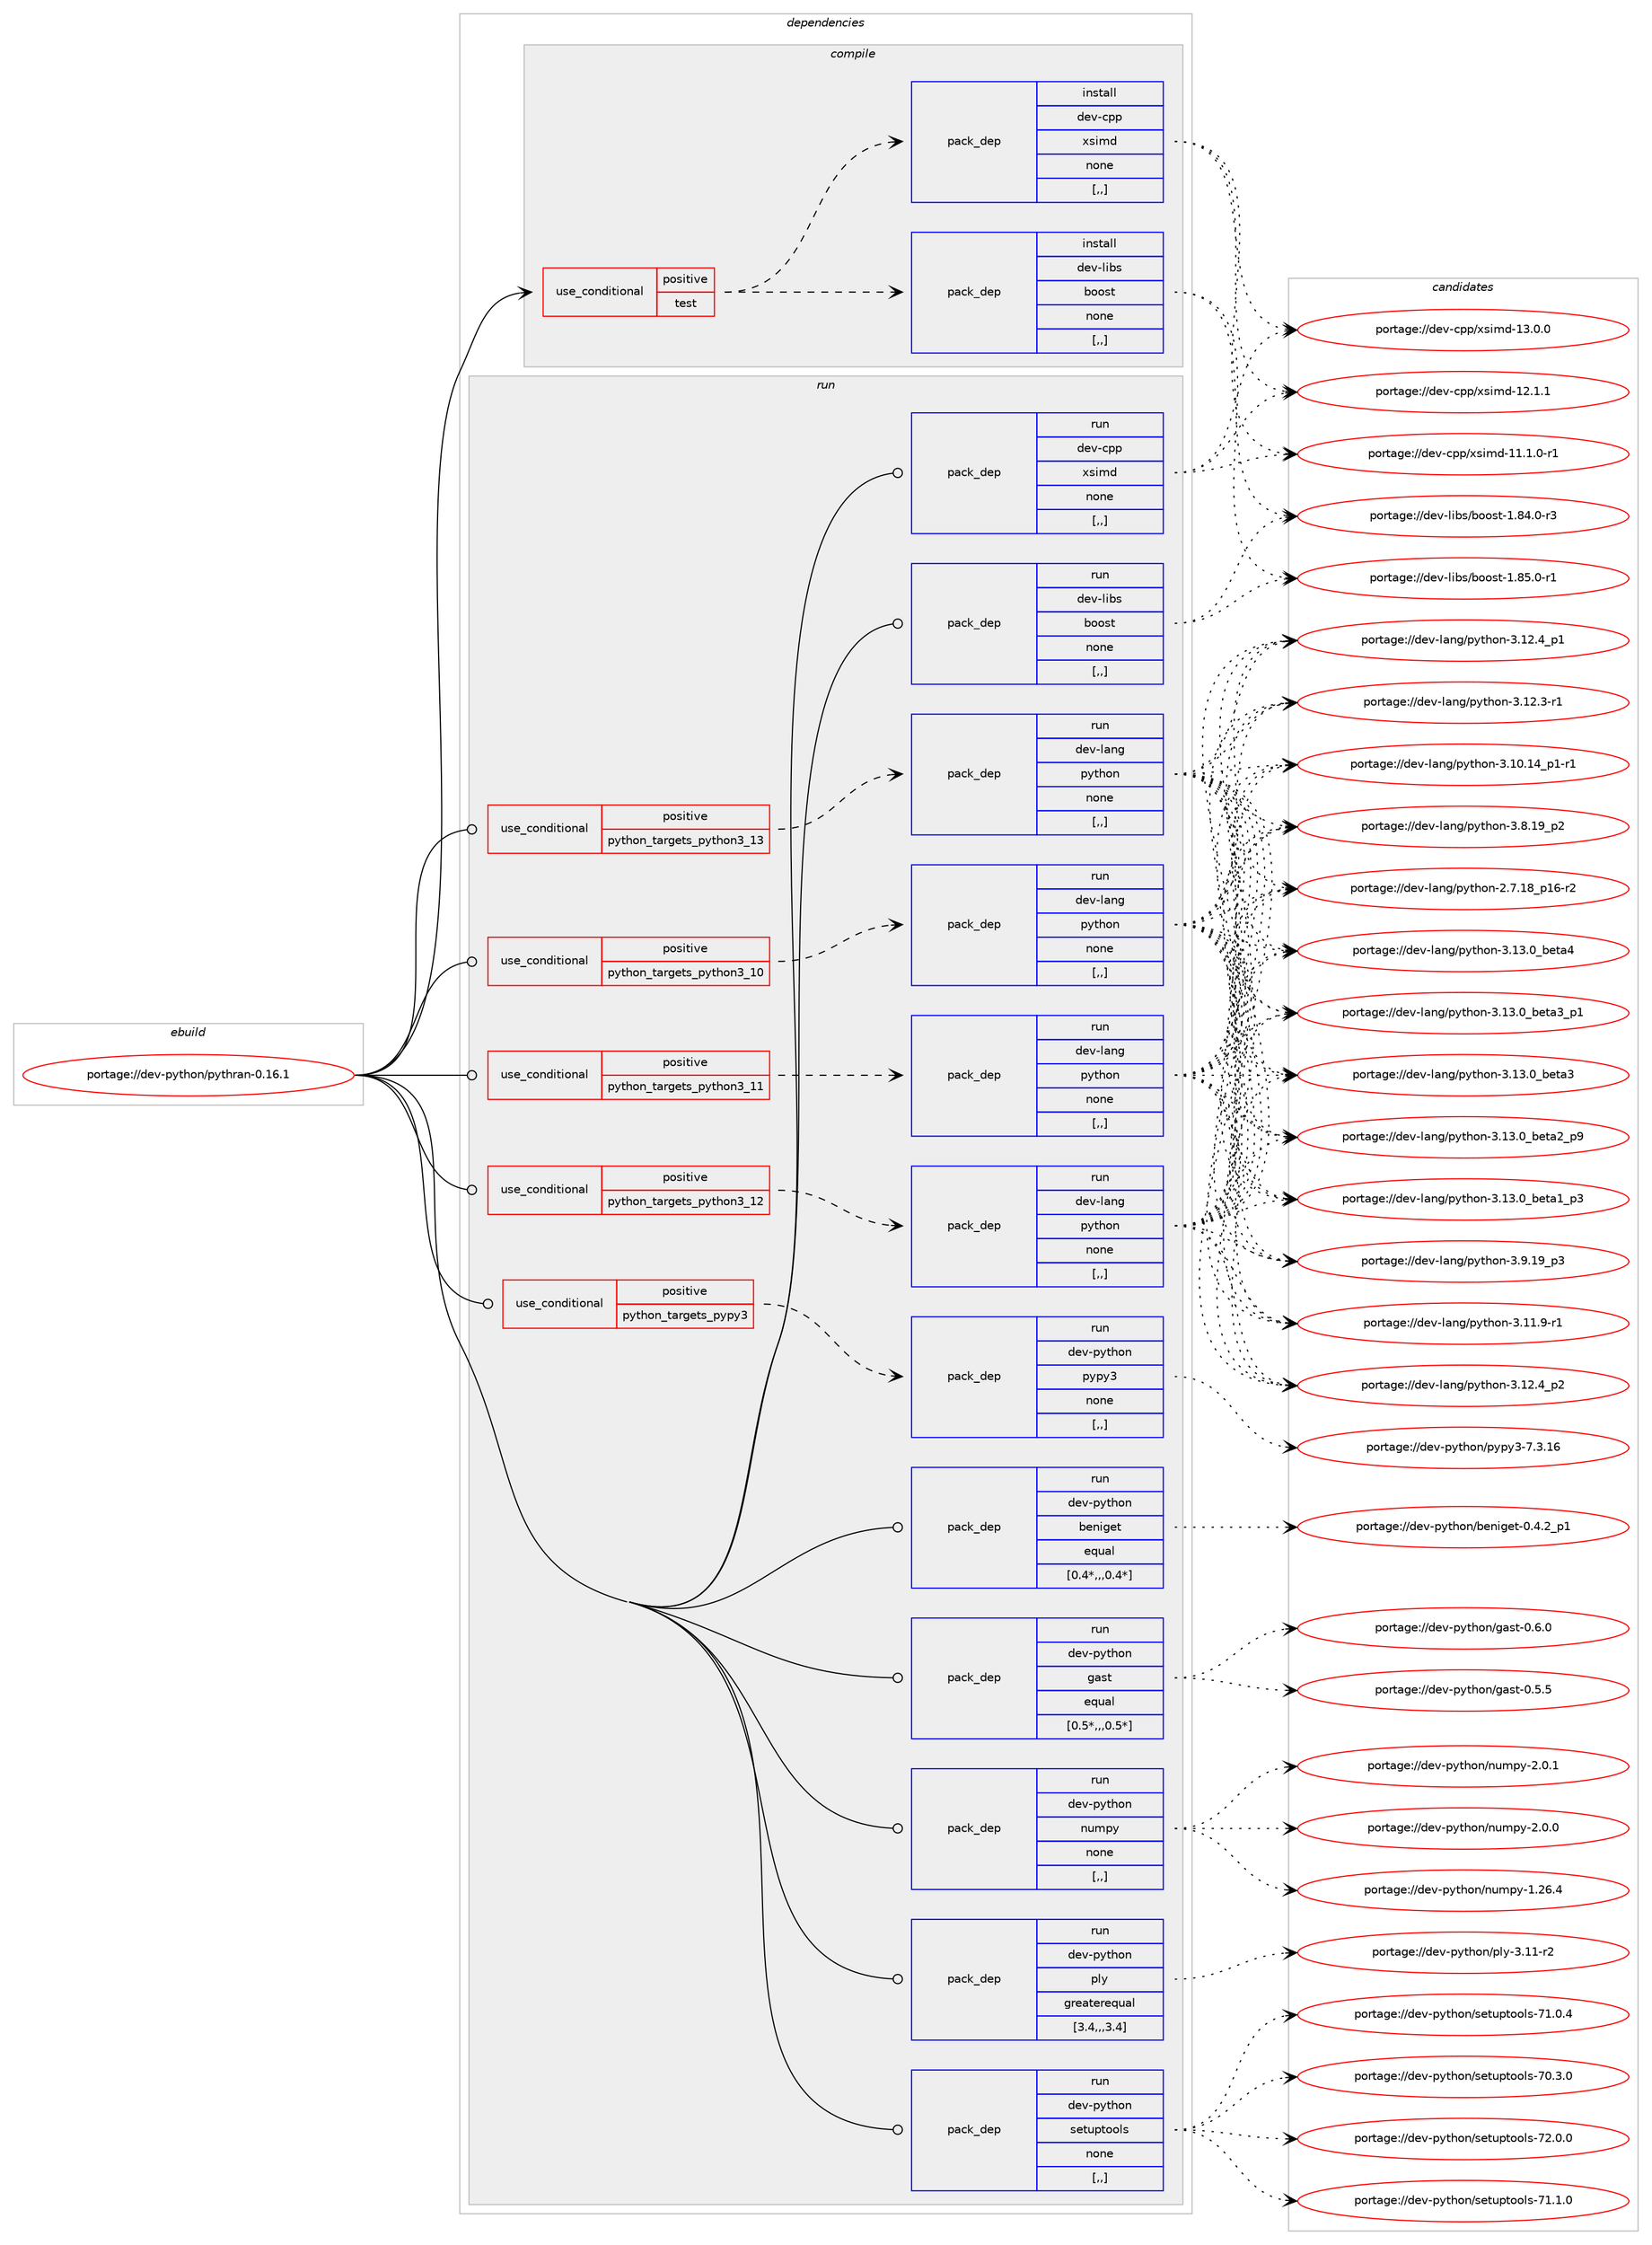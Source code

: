 digraph prolog {

# *************
# Graph options
# *************

newrank=true;
concentrate=true;
compound=true;
graph [rankdir=LR,fontname=Helvetica,fontsize=10,ranksep=1.5];#, ranksep=2.5, nodesep=0.2];
edge  [arrowhead=vee];
node  [fontname=Helvetica,fontsize=10];

# **********
# The ebuild
# **********

subgraph cluster_leftcol {
color=gray;
label=<<i>ebuild</i>>;
id [label="portage://dev-python/pythran-0.16.1", color=red, width=4, href="../dev-python/pythran-0.16.1.svg"];
}

# ****************
# The dependencies
# ****************

subgraph cluster_midcol {
color=gray;
label=<<i>dependencies</i>>;
subgraph cluster_compile {
fillcolor="#eeeeee";
style=filled;
label=<<i>compile</i>>;
subgraph cond38535 {
dependency160812 [label=<<TABLE BORDER="0" CELLBORDER="1" CELLSPACING="0" CELLPADDING="4"><TR><TD ROWSPAN="3" CELLPADDING="10">use_conditional</TD></TR><TR><TD>positive</TD></TR><TR><TD>test</TD></TR></TABLE>>, shape=none, color=red];
subgraph pack121006 {
dependency160813 [label=<<TABLE BORDER="0" CELLBORDER="1" CELLSPACING="0" CELLPADDING="4" WIDTH="220"><TR><TD ROWSPAN="6" CELLPADDING="30">pack_dep</TD></TR><TR><TD WIDTH="110">install</TD></TR><TR><TD>dev-libs</TD></TR><TR><TD>boost</TD></TR><TR><TD>none</TD></TR><TR><TD>[,,]</TD></TR></TABLE>>, shape=none, color=blue];
}
dependency160812:e -> dependency160813:w [weight=20,style="dashed",arrowhead="vee"];
subgraph pack121007 {
dependency160814 [label=<<TABLE BORDER="0" CELLBORDER="1" CELLSPACING="0" CELLPADDING="4" WIDTH="220"><TR><TD ROWSPAN="6" CELLPADDING="30">pack_dep</TD></TR><TR><TD WIDTH="110">install</TD></TR><TR><TD>dev-cpp</TD></TR><TR><TD>xsimd</TD></TR><TR><TD>none</TD></TR><TR><TD>[,,]</TD></TR></TABLE>>, shape=none, color=blue];
}
dependency160812:e -> dependency160814:w [weight=20,style="dashed",arrowhead="vee"];
}
id:e -> dependency160812:w [weight=20,style="solid",arrowhead="vee"];
}
subgraph cluster_compileandrun {
fillcolor="#eeeeee";
style=filled;
label=<<i>compile and run</i>>;
}
subgraph cluster_run {
fillcolor="#eeeeee";
style=filled;
label=<<i>run</i>>;
subgraph cond38536 {
dependency160815 [label=<<TABLE BORDER="0" CELLBORDER="1" CELLSPACING="0" CELLPADDING="4"><TR><TD ROWSPAN="3" CELLPADDING="10">use_conditional</TD></TR><TR><TD>positive</TD></TR><TR><TD>python_targets_pypy3</TD></TR></TABLE>>, shape=none, color=red];
subgraph pack121008 {
dependency160816 [label=<<TABLE BORDER="0" CELLBORDER="1" CELLSPACING="0" CELLPADDING="4" WIDTH="220"><TR><TD ROWSPAN="6" CELLPADDING="30">pack_dep</TD></TR><TR><TD WIDTH="110">run</TD></TR><TR><TD>dev-python</TD></TR><TR><TD>pypy3</TD></TR><TR><TD>none</TD></TR><TR><TD>[,,]</TD></TR></TABLE>>, shape=none, color=blue];
}
dependency160815:e -> dependency160816:w [weight=20,style="dashed",arrowhead="vee"];
}
id:e -> dependency160815:w [weight=20,style="solid",arrowhead="odot"];
subgraph cond38537 {
dependency160817 [label=<<TABLE BORDER="0" CELLBORDER="1" CELLSPACING="0" CELLPADDING="4"><TR><TD ROWSPAN="3" CELLPADDING="10">use_conditional</TD></TR><TR><TD>positive</TD></TR><TR><TD>python_targets_python3_10</TD></TR></TABLE>>, shape=none, color=red];
subgraph pack121009 {
dependency160818 [label=<<TABLE BORDER="0" CELLBORDER="1" CELLSPACING="0" CELLPADDING="4" WIDTH="220"><TR><TD ROWSPAN="6" CELLPADDING="30">pack_dep</TD></TR><TR><TD WIDTH="110">run</TD></TR><TR><TD>dev-lang</TD></TR><TR><TD>python</TD></TR><TR><TD>none</TD></TR><TR><TD>[,,]</TD></TR></TABLE>>, shape=none, color=blue];
}
dependency160817:e -> dependency160818:w [weight=20,style="dashed",arrowhead="vee"];
}
id:e -> dependency160817:w [weight=20,style="solid",arrowhead="odot"];
subgraph cond38538 {
dependency160819 [label=<<TABLE BORDER="0" CELLBORDER="1" CELLSPACING="0" CELLPADDING="4"><TR><TD ROWSPAN="3" CELLPADDING="10">use_conditional</TD></TR><TR><TD>positive</TD></TR><TR><TD>python_targets_python3_11</TD></TR></TABLE>>, shape=none, color=red];
subgraph pack121010 {
dependency160820 [label=<<TABLE BORDER="0" CELLBORDER="1" CELLSPACING="0" CELLPADDING="4" WIDTH="220"><TR><TD ROWSPAN="6" CELLPADDING="30">pack_dep</TD></TR><TR><TD WIDTH="110">run</TD></TR><TR><TD>dev-lang</TD></TR><TR><TD>python</TD></TR><TR><TD>none</TD></TR><TR><TD>[,,]</TD></TR></TABLE>>, shape=none, color=blue];
}
dependency160819:e -> dependency160820:w [weight=20,style="dashed",arrowhead="vee"];
}
id:e -> dependency160819:w [weight=20,style="solid",arrowhead="odot"];
subgraph cond38539 {
dependency160821 [label=<<TABLE BORDER="0" CELLBORDER="1" CELLSPACING="0" CELLPADDING="4"><TR><TD ROWSPAN="3" CELLPADDING="10">use_conditional</TD></TR><TR><TD>positive</TD></TR><TR><TD>python_targets_python3_12</TD></TR></TABLE>>, shape=none, color=red];
subgraph pack121011 {
dependency160822 [label=<<TABLE BORDER="0" CELLBORDER="1" CELLSPACING="0" CELLPADDING="4" WIDTH="220"><TR><TD ROWSPAN="6" CELLPADDING="30">pack_dep</TD></TR><TR><TD WIDTH="110">run</TD></TR><TR><TD>dev-lang</TD></TR><TR><TD>python</TD></TR><TR><TD>none</TD></TR><TR><TD>[,,]</TD></TR></TABLE>>, shape=none, color=blue];
}
dependency160821:e -> dependency160822:w [weight=20,style="dashed",arrowhead="vee"];
}
id:e -> dependency160821:w [weight=20,style="solid",arrowhead="odot"];
subgraph cond38540 {
dependency160823 [label=<<TABLE BORDER="0" CELLBORDER="1" CELLSPACING="0" CELLPADDING="4"><TR><TD ROWSPAN="3" CELLPADDING="10">use_conditional</TD></TR><TR><TD>positive</TD></TR><TR><TD>python_targets_python3_13</TD></TR></TABLE>>, shape=none, color=red];
subgraph pack121012 {
dependency160824 [label=<<TABLE BORDER="0" CELLBORDER="1" CELLSPACING="0" CELLPADDING="4" WIDTH="220"><TR><TD ROWSPAN="6" CELLPADDING="30">pack_dep</TD></TR><TR><TD WIDTH="110">run</TD></TR><TR><TD>dev-lang</TD></TR><TR><TD>python</TD></TR><TR><TD>none</TD></TR><TR><TD>[,,]</TD></TR></TABLE>>, shape=none, color=blue];
}
dependency160823:e -> dependency160824:w [weight=20,style="dashed",arrowhead="vee"];
}
id:e -> dependency160823:w [weight=20,style="solid",arrowhead="odot"];
subgraph pack121013 {
dependency160825 [label=<<TABLE BORDER="0" CELLBORDER="1" CELLSPACING="0" CELLPADDING="4" WIDTH="220"><TR><TD ROWSPAN="6" CELLPADDING="30">pack_dep</TD></TR><TR><TD WIDTH="110">run</TD></TR><TR><TD>dev-cpp</TD></TR><TR><TD>xsimd</TD></TR><TR><TD>none</TD></TR><TR><TD>[,,]</TD></TR></TABLE>>, shape=none, color=blue];
}
id:e -> dependency160825:w [weight=20,style="solid",arrowhead="odot"];
subgraph pack121014 {
dependency160826 [label=<<TABLE BORDER="0" CELLBORDER="1" CELLSPACING="0" CELLPADDING="4" WIDTH="220"><TR><TD ROWSPAN="6" CELLPADDING="30">pack_dep</TD></TR><TR><TD WIDTH="110">run</TD></TR><TR><TD>dev-libs</TD></TR><TR><TD>boost</TD></TR><TR><TD>none</TD></TR><TR><TD>[,,]</TD></TR></TABLE>>, shape=none, color=blue];
}
id:e -> dependency160826:w [weight=20,style="solid",arrowhead="odot"];
subgraph pack121015 {
dependency160827 [label=<<TABLE BORDER="0" CELLBORDER="1" CELLSPACING="0" CELLPADDING="4" WIDTH="220"><TR><TD ROWSPAN="6" CELLPADDING="30">pack_dep</TD></TR><TR><TD WIDTH="110">run</TD></TR><TR><TD>dev-python</TD></TR><TR><TD>beniget</TD></TR><TR><TD>equal</TD></TR><TR><TD>[0.4*,,,0.4*]</TD></TR></TABLE>>, shape=none, color=blue];
}
id:e -> dependency160827:w [weight=20,style="solid",arrowhead="odot"];
subgraph pack121016 {
dependency160828 [label=<<TABLE BORDER="0" CELLBORDER="1" CELLSPACING="0" CELLPADDING="4" WIDTH="220"><TR><TD ROWSPAN="6" CELLPADDING="30">pack_dep</TD></TR><TR><TD WIDTH="110">run</TD></TR><TR><TD>dev-python</TD></TR><TR><TD>gast</TD></TR><TR><TD>equal</TD></TR><TR><TD>[0.5*,,,0.5*]</TD></TR></TABLE>>, shape=none, color=blue];
}
id:e -> dependency160828:w [weight=20,style="solid",arrowhead="odot"];
subgraph pack121017 {
dependency160829 [label=<<TABLE BORDER="0" CELLBORDER="1" CELLSPACING="0" CELLPADDING="4" WIDTH="220"><TR><TD ROWSPAN="6" CELLPADDING="30">pack_dep</TD></TR><TR><TD WIDTH="110">run</TD></TR><TR><TD>dev-python</TD></TR><TR><TD>numpy</TD></TR><TR><TD>none</TD></TR><TR><TD>[,,]</TD></TR></TABLE>>, shape=none, color=blue];
}
id:e -> dependency160829:w [weight=20,style="solid",arrowhead="odot"];
subgraph pack121018 {
dependency160830 [label=<<TABLE BORDER="0" CELLBORDER="1" CELLSPACING="0" CELLPADDING="4" WIDTH="220"><TR><TD ROWSPAN="6" CELLPADDING="30">pack_dep</TD></TR><TR><TD WIDTH="110">run</TD></TR><TR><TD>dev-python</TD></TR><TR><TD>ply</TD></TR><TR><TD>greaterequal</TD></TR><TR><TD>[3.4,,,3.4]</TD></TR></TABLE>>, shape=none, color=blue];
}
id:e -> dependency160830:w [weight=20,style="solid",arrowhead="odot"];
subgraph pack121019 {
dependency160831 [label=<<TABLE BORDER="0" CELLBORDER="1" CELLSPACING="0" CELLPADDING="4" WIDTH="220"><TR><TD ROWSPAN="6" CELLPADDING="30">pack_dep</TD></TR><TR><TD WIDTH="110">run</TD></TR><TR><TD>dev-python</TD></TR><TR><TD>setuptools</TD></TR><TR><TD>none</TD></TR><TR><TD>[,,]</TD></TR></TABLE>>, shape=none, color=blue];
}
id:e -> dependency160831:w [weight=20,style="solid",arrowhead="odot"];
}
}

# **************
# The candidates
# **************

subgraph cluster_choices {
rank=same;
color=gray;
label=<<i>candidates</i>>;

subgraph choice121006 {
color=black;
nodesep=1;
choice10010111845108105981154798111111115116454946565346484511449 [label="portage://dev-libs/boost-1.85.0-r1", color=red, width=4,href="../dev-libs/boost-1.85.0-r1.svg"];
choice10010111845108105981154798111111115116454946565246484511451 [label="portage://dev-libs/boost-1.84.0-r3", color=red, width=4,href="../dev-libs/boost-1.84.0-r3.svg"];
dependency160813:e -> choice10010111845108105981154798111111115116454946565346484511449:w [style=dotted,weight="100"];
dependency160813:e -> choice10010111845108105981154798111111115116454946565246484511451:w [style=dotted,weight="100"];
}
subgraph choice121007 {
color=black;
nodesep=1;
choice10010111845991121124712011510510910045495146484648 [label="portage://dev-cpp/xsimd-13.0.0", color=red, width=4,href="../dev-cpp/xsimd-13.0.0.svg"];
choice10010111845991121124712011510510910045495046494649 [label="portage://dev-cpp/xsimd-12.1.1", color=red, width=4,href="../dev-cpp/xsimd-12.1.1.svg"];
choice100101118459911211247120115105109100454949464946484511449 [label="portage://dev-cpp/xsimd-11.1.0-r1", color=red, width=4,href="../dev-cpp/xsimd-11.1.0-r1.svg"];
dependency160814:e -> choice10010111845991121124712011510510910045495146484648:w [style=dotted,weight="100"];
dependency160814:e -> choice10010111845991121124712011510510910045495046494649:w [style=dotted,weight="100"];
dependency160814:e -> choice100101118459911211247120115105109100454949464946484511449:w [style=dotted,weight="100"];
}
subgraph choice121008 {
color=black;
nodesep=1;
choice10010111845112121116104111110471121211121215145554651464954 [label="portage://dev-python/pypy3-7.3.16", color=red, width=4,href="../dev-python/pypy3-7.3.16.svg"];
dependency160816:e -> choice10010111845112121116104111110471121211121215145554651464954:w [style=dotted,weight="100"];
}
subgraph choice121009 {
color=black;
nodesep=1;
choice1001011184510897110103471121211161041111104551464951464895981011169752 [label="portage://dev-lang/python-3.13.0_beta4", color=red, width=4,href="../dev-lang/python-3.13.0_beta4.svg"];
choice10010111845108971101034711212111610411111045514649514648959810111697519511249 [label="portage://dev-lang/python-3.13.0_beta3_p1", color=red, width=4,href="../dev-lang/python-3.13.0_beta3_p1.svg"];
choice1001011184510897110103471121211161041111104551464951464895981011169751 [label="portage://dev-lang/python-3.13.0_beta3", color=red, width=4,href="../dev-lang/python-3.13.0_beta3.svg"];
choice10010111845108971101034711212111610411111045514649514648959810111697509511257 [label="portage://dev-lang/python-3.13.0_beta2_p9", color=red, width=4,href="../dev-lang/python-3.13.0_beta2_p9.svg"];
choice10010111845108971101034711212111610411111045514649514648959810111697499511251 [label="portage://dev-lang/python-3.13.0_beta1_p3", color=red, width=4,href="../dev-lang/python-3.13.0_beta1_p3.svg"];
choice100101118451089711010347112121116104111110455146495046529511250 [label="portage://dev-lang/python-3.12.4_p2", color=red, width=4,href="../dev-lang/python-3.12.4_p2.svg"];
choice100101118451089711010347112121116104111110455146495046529511249 [label="portage://dev-lang/python-3.12.4_p1", color=red, width=4,href="../dev-lang/python-3.12.4_p1.svg"];
choice100101118451089711010347112121116104111110455146495046514511449 [label="portage://dev-lang/python-3.12.3-r1", color=red, width=4,href="../dev-lang/python-3.12.3-r1.svg"];
choice100101118451089711010347112121116104111110455146494946574511449 [label="portage://dev-lang/python-3.11.9-r1", color=red, width=4,href="../dev-lang/python-3.11.9-r1.svg"];
choice100101118451089711010347112121116104111110455146494846495295112494511449 [label="portage://dev-lang/python-3.10.14_p1-r1", color=red, width=4,href="../dev-lang/python-3.10.14_p1-r1.svg"];
choice100101118451089711010347112121116104111110455146574649579511251 [label="portage://dev-lang/python-3.9.19_p3", color=red, width=4,href="../dev-lang/python-3.9.19_p3.svg"];
choice100101118451089711010347112121116104111110455146564649579511250 [label="portage://dev-lang/python-3.8.19_p2", color=red, width=4,href="../dev-lang/python-3.8.19_p2.svg"];
choice100101118451089711010347112121116104111110455046554649569511249544511450 [label="portage://dev-lang/python-2.7.18_p16-r2", color=red, width=4,href="../dev-lang/python-2.7.18_p16-r2.svg"];
dependency160818:e -> choice1001011184510897110103471121211161041111104551464951464895981011169752:w [style=dotted,weight="100"];
dependency160818:e -> choice10010111845108971101034711212111610411111045514649514648959810111697519511249:w [style=dotted,weight="100"];
dependency160818:e -> choice1001011184510897110103471121211161041111104551464951464895981011169751:w [style=dotted,weight="100"];
dependency160818:e -> choice10010111845108971101034711212111610411111045514649514648959810111697509511257:w [style=dotted,weight="100"];
dependency160818:e -> choice10010111845108971101034711212111610411111045514649514648959810111697499511251:w [style=dotted,weight="100"];
dependency160818:e -> choice100101118451089711010347112121116104111110455146495046529511250:w [style=dotted,weight="100"];
dependency160818:e -> choice100101118451089711010347112121116104111110455146495046529511249:w [style=dotted,weight="100"];
dependency160818:e -> choice100101118451089711010347112121116104111110455146495046514511449:w [style=dotted,weight="100"];
dependency160818:e -> choice100101118451089711010347112121116104111110455146494946574511449:w [style=dotted,weight="100"];
dependency160818:e -> choice100101118451089711010347112121116104111110455146494846495295112494511449:w [style=dotted,weight="100"];
dependency160818:e -> choice100101118451089711010347112121116104111110455146574649579511251:w [style=dotted,weight="100"];
dependency160818:e -> choice100101118451089711010347112121116104111110455146564649579511250:w [style=dotted,weight="100"];
dependency160818:e -> choice100101118451089711010347112121116104111110455046554649569511249544511450:w [style=dotted,weight="100"];
}
subgraph choice121010 {
color=black;
nodesep=1;
choice1001011184510897110103471121211161041111104551464951464895981011169752 [label="portage://dev-lang/python-3.13.0_beta4", color=red, width=4,href="../dev-lang/python-3.13.0_beta4.svg"];
choice10010111845108971101034711212111610411111045514649514648959810111697519511249 [label="portage://dev-lang/python-3.13.0_beta3_p1", color=red, width=4,href="../dev-lang/python-3.13.0_beta3_p1.svg"];
choice1001011184510897110103471121211161041111104551464951464895981011169751 [label="portage://dev-lang/python-3.13.0_beta3", color=red, width=4,href="../dev-lang/python-3.13.0_beta3.svg"];
choice10010111845108971101034711212111610411111045514649514648959810111697509511257 [label="portage://dev-lang/python-3.13.0_beta2_p9", color=red, width=4,href="../dev-lang/python-3.13.0_beta2_p9.svg"];
choice10010111845108971101034711212111610411111045514649514648959810111697499511251 [label="portage://dev-lang/python-3.13.0_beta1_p3", color=red, width=4,href="../dev-lang/python-3.13.0_beta1_p3.svg"];
choice100101118451089711010347112121116104111110455146495046529511250 [label="portage://dev-lang/python-3.12.4_p2", color=red, width=4,href="../dev-lang/python-3.12.4_p2.svg"];
choice100101118451089711010347112121116104111110455146495046529511249 [label="portage://dev-lang/python-3.12.4_p1", color=red, width=4,href="../dev-lang/python-3.12.4_p1.svg"];
choice100101118451089711010347112121116104111110455146495046514511449 [label="portage://dev-lang/python-3.12.3-r1", color=red, width=4,href="../dev-lang/python-3.12.3-r1.svg"];
choice100101118451089711010347112121116104111110455146494946574511449 [label="portage://dev-lang/python-3.11.9-r1", color=red, width=4,href="../dev-lang/python-3.11.9-r1.svg"];
choice100101118451089711010347112121116104111110455146494846495295112494511449 [label="portage://dev-lang/python-3.10.14_p1-r1", color=red, width=4,href="../dev-lang/python-3.10.14_p1-r1.svg"];
choice100101118451089711010347112121116104111110455146574649579511251 [label="portage://dev-lang/python-3.9.19_p3", color=red, width=4,href="../dev-lang/python-3.9.19_p3.svg"];
choice100101118451089711010347112121116104111110455146564649579511250 [label="portage://dev-lang/python-3.8.19_p2", color=red, width=4,href="../dev-lang/python-3.8.19_p2.svg"];
choice100101118451089711010347112121116104111110455046554649569511249544511450 [label="portage://dev-lang/python-2.7.18_p16-r2", color=red, width=4,href="../dev-lang/python-2.7.18_p16-r2.svg"];
dependency160820:e -> choice1001011184510897110103471121211161041111104551464951464895981011169752:w [style=dotted,weight="100"];
dependency160820:e -> choice10010111845108971101034711212111610411111045514649514648959810111697519511249:w [style=dotted,weight="100"];
dependency160820:e -> choice1001011184510897110103471121211161041111104551464951464895981011169751:w [style=dotted,weight="100"];
dependency160820:e -> choice10010111845108971101034711212111610411111045514649514648959810111697509511257:w [style=dotted,weight="100"];
dependency160820:e -> choice10010111845108971101034711212111610411111045514649514648959810111697499511251:w [style=dotted,weight="100"];
dependency160820:e -> choice100101118451089711010347112121116104111110455146495046529511250:w [style=dotted,weight="100"];
dependency160820:e -> choice100101118451089711010347112121116104111110455146495046529511249:w [style=dotted,weight="100"];
dependency160820:e -> choice100101118451089711010347112121116104111110455146495046514511449:w [style=dotted,weight="100"];
dependency160820:e -> choice100101118451089711010347112121116104111110455146494946574511449:w [style=dotted,weight="100"];
dependency160820:e -> choice100101118451089711010347112121116104111110455146494846495295112494511449:w [style=dotted,weight="100"];
dependency160820:e -> choice100101118451089711010347112121116104111110455146574649579511251:w [style=dotted,weight="100"];
dependency160820:e -> choice100101118451089711010347112121116104111110455146564649579511250:w [style=dotted,weight="100"];
dependency160820:e -> choice100101118451089711010347112121116104111110455046554649569511249544511450:w [style=dotted,weight="100"];
}
subgraph choice121011 {
color=black;
nodesep=1;
choice1001011184510897110103471121211161041111104551464951464895981011169752 [label="portage://dev-lang/python-3.13.0_beta4", color=red, width=4,href="../dev-lang/python-3.13.0_beta4.svg"];
choice10010111845108971101034711212111610411111045514649514648959810111697519511249 [label="portage://dev-lang/python-3.13.0_beta3_p1", color=red, width=4,href="../dev-lang/python-3.13.0_beta3_p1.svg"];
choice1001011184510897110103471121211161041111104551464951464895981011169751 [label="portage://dev-lang/python-3.13.0_beta3", color=red, width=4,href="../dev-lang/python-3.13.0_beta3.svg"];
choice10010111845108971101034711212111610411111045514649514648959810111697509511257 [label="portage://dev-lang/python-3.13.0_beta2_p9", color=red, width=4,href="../dev-lang/python-3.13.0_beta2_p9.svg"];
choice10010111845108971101034711212111610411111045514649514648959810111697499511251 [label="portage://dev-lang/python-3.13.0_beta1_p3", color=red, width=4,href="../dev-lang/python-3.13.0_beta1_p3.svg"];
choice100101118451089711010347112121116104111110455146495046529511250 [label="portage://dev-lang/python-3.12.4_p2", color=red, width=4,href="../dev-lang/python-3.12.4_p2.svg"];
choice100101118451089711010347112121116104111110455146495046529511249 [label="portage://dev-lang/python-3.12.4_p1", color=red, width=4,href="../dev-lang/python-3.12.4_p1.svg"];
choice100101118451089711010347112121116104111110455146495046514511449 [label="portage://dev-lang/python-3.12.3-r1", color=red, width=4,href="../dev-lang/python-3.12.3-r1.svg"];
choice100101118451089711010347112121116104111110455146494946574511449 [label="portage://dev-lang/python-3.11.9-r1", color=red, width=4,href="../dev-lang/python-3.11.9-r1.svg"];
choice100101118451089711010347112121116104111110455146494846495295112494511449 [label="portage://dev-lang/python-3.10.14_p1-r1", color=red, width=4,href="../dev-lang/python-3.10.14_p1-r1.svg"];
choice100101118451089711010347112121116104111110455146574649579511251 [label="portage://dev-lang/python-3.9.19_p3", color=red, width=4,href="../dev-lang/python-3.9.19_p3.svg"];
choice100101118451089711010347112121116104111110455146564649579511250 [label="portage://dev-lang/python-3.8.19_p2", color=red, width=4,href="../dev-lang/python-3.8.19_p2.svg"];
choice100101118451089711010347112121116104111110455046554649569511249544511450 [label="portage://dev-lang/python-2.7.18_p16-r2", color=red, width=4,href="../dev-lang/python-2.7.18_p16-r2.svg"];
dependency160822:e -> choice1001011184510897110103471121211161041111104551464951464895981011169752:w [style=dotted,weight="100"];
dependency160822:e -> choice10010111845108971101034711212111610411111045514649514648959810111697519511249:w [style=dotted,weight="100"];
dependency160822:e -> choice1001011184510897110103471121211161041111104551464951464895981011169751:w [style=dotted,weight="100"];
dependency160822:e -> choice10010111845108971101034711212111610411111045514649514648959810111697509511257:w [style=dotted,weight="100"];
dependency160822:e -> choice10010111845108971101034711212111610411111045514649514648959810111697499511251:w [style=dotted,weight="100"];
dependency160822:e -> choice100101118451089711010347112121116104111110455146495046529511250:w [style=dotted,weight="100"];
dependency160822:e -> choice100101118451089711010347112121116104111110455146495046529511249:w [style=dotted,weight="100"];
dependency160822:e -> choice100101118451089711010347112121116104111110455146495046514511449:w [style=dotted,weight="100"];
dependency160822:e -> choice100101118451089711010347112121116104111110455146494946574511449:w [style=dotted,weight="100"];
dependency160822:e -> choice100101118451089711010347112121116104111110455146494846495295112494511449:w [style=dotted,weight="100"];
dependency160822:e -> choice100101118451089711010347112121116104111110455146574649579511251:w [style=dotted,weight="100"];
dependency160822:e -> choice100101118451089711010347112121116104111110455146564649579511250:w [style=dotted,weight="100"];
dependency160822:e -> choice100101118451089711010347112121116104111110455046554649569511249544511450:w [style=dotted,weight="100"];
}
subgraph choice121012 {
color=black;
nodesep=1;
choice1001011184510897110103471121211161041111104551464951464895981011169752 [label="portage://dev-lang/python-3.13.0_beta4", color=red, width=4,href="../dev-lang/python-3.13.0_beta4.svg"];
choice10010111845108971101034711212111610411111045514649514648959810111697519511249 [label="portage://dev-lang/python-3.13.0_beta3_p1", color=red, width=4,href="../dev-lang/python-3.13.0_beta3_p1.svg"];
choice1001011184510897110103471121211161041111104551464951464895981011169751 [label="portage://dev-lang/python-3.13.0_beta3", color=red, width=4,href="../dev-lang/python-3.13.0_beta3.svg"];
choice10010111845108971101034711212111610411111045514649514648959810111697509511257 [label="portage://dev-lang/python-3.13.0_beta2_p9", color=red, width=4,href="../dev-lang/python-3.13.0_beta2_p9.svg"];
choice10010111845108971101034711212111610411111045514649514648959810111697499511251 [label="portage://dev-lang/python-3.13.0_beta1_p3", color=red, width=4,href="../dev-lang/python-3.13.0_beta1_p3.svg"];
choice100101118451089711010347112121116104111110455146495046529511250 [label="portage://dev-lang/python-3.12.4_p2", color=red, width=4,href="../dev-lang/python-3.12.4_p2.svg"];
choice100101118451089711010347112121116104111110455146495046529511249 [label="portage://dev-lang/python-3.12.4_p1", color=red, width=4,href="../dev-lang/python-3.12.4_p1.svg"];
choice100101118451089711010347112121116104111110455146495046514511449 [label="portage://dev-lang/python-3.12.3-r1", color=red, width=4,href="../dev-lang/python-3.12.3-r1.svg"];
choice100101118451089711010347112121116104111110455146494946574511449 [label="portage://dev-lang/python-3.11.9-r1", color=red, width=4,href="../dev-lang/python-3.11.9-r1.svg"];
choice100101118451089711010347112121116104111110455146494846495295112494511449 [label="portage://dev-lang/python-3.10.14_p1-r1", color=red, width=4,href="../dev-lang/python-3.10.14_p1-r1.svg"];
choice100101118451089711010347112121116104111110455146574649579511251 [label="portage://dev-lang/python-3.9.19_p3", color=red, width=4,href="../dev-lang/python-3.9.19_p3.svg"];
choice100101118451089711010347112121116104111110455146564649579511250 [label="portage://dev-lang/python-3.8.19_p2", color=red, width=4,href="../dev-lang/python-3.8.19_p2.svg"];
choice100101118451089711010347112121116104111110455046554649569511249544511450 [label="portage://dev-lang/python-2.7.18_p16-r2", color=red, width=4,href="../dev-lang/python-2.7.18_p16-r2.svg"];
dependency160824:e -> choice1001011184510897110103471121211161041111104551464951464895981011169752:w [style=dotted,weight="100"];
dependency160824:e -> choice10010111845108971101034711212111610411111045514649514648959810111697519511249:w [style=dotted,weight="100"];
dependency160824:e -> choice1001011184510897110103471121211161041111104551464951464895981011169751:w [style=dotted,weight="100"];
dependency160824:e -> choice10010111845108971101034711212111610411111045514649514648959810111697509511257:w [style=dotted,weight="100"];
dependency160824:e -> choice10010111845108971101034711212111610411111045514649514648959810111697499511251:w [style=dotted,weight="100"];
dependency160824:e -> choice100101118451089711010347112121116104111110455146495046529511250:w [style=dotted,weight="100"];
dependency160824:e -> choice100101118451089711010347112121116104111110455146495046529511249:w [style=dotted,weight="100"];
dependency160824:e -> choice100101118451089711010347112121116104111110455146495046514511449:w [style=dotted,weight="100"];
dependency160824:e -> choice100101118451089711010347112121116104111110455146494946574511449:w [style=dotted,weight="100"];
dependency160824:e -> choice100101118451089711010347112121116104111110455146494846495295112494511449:w [style=dotted,weight="100"];
dependency160824:e -> choice100101118451089711010347112121116104111110455146574649579511251:w [style=dotted,weight="100"];
dependency160824:e -> choice100101118451089711010347112121116104111110455146564649579511250:w [style=dotted,weight="100"];
dependency160824:e -> choice100101118451089711010347112121116104111110455046554649569511249544511450:w [style=dotted,weight="100"];
}
subgraph choice121013 {
color=black;
nodesep=1;
choice10010111845991121124712011510510910045495146484648 [label="portage://dev-cpp/xsimd-13.0.0", color=red, width=4,href="../dev-cpp/xsimd-13.0.0.svg"];
choice10010111845991121124712011510510910045495046494649 [label="portage://dev-cpp/xsimd-12.1.1", color=red, width=4,href="../dev-cpp/xsimd-12.1.1.svg"];
choice100101118459911211247120115105109100454949464946484511449 [label="portage://dev-cpp/xsimd-11.1.0-r1", color=red, width=4,href="../dev-cpp/xsimd-11.1.0-r1.svg"];
dependency160825:e -> choice10010111845991121124712011510510910045495146484648:w [style=dotted,weight="100"];
dependency160825:e -> choice10010111845991121124712011510510910045495046494649:w [style=dotted,weight="100"];
dependency160825:e -> choice100101118459911211247120115105109100454949464946484511449:w [style=dotted,weight="100"];
}
subgraph choice121014 {
color=black;
nodesep=1;
choice10010111845108105981154798111111115116454946565346484511449 [label="portage://dev-libs/boost-1.85.0-r1", color=red, width=4,href="../dev-libs/boost-1.85.0-r1.svg"];
choice10010111845108105981154798111111115116454946565246484511451 [label="portage://dev-libs/boost-1.84.0-r3", color=red, width=4,href="../dev-libs/boost-1.84.0-r3.svg"];
dependency160826:e -> choice10010111845108105981154798111111115116454946565346484511449:w [style=dotted,weight="100"];
dependency160826:e -> choice10010111845108105981154798111111115116454946565246484511451:w [style=dotted,weight="100"];
}
subgraph choice121015 {
color=black;
nodesep=1;
choice1001011184511212111610411111047981011101051031011164548465246509511249 [label="portage://dev-python/beniget-0.4.2_p1", color=red, width=4,href="../dev-python/beniget-0.4.2_p1.svg"];
dependency160827:e -> choice1001011184511212111610411111047981011101051031011164548465246509511249:w [style=dotted,weight="100"];
}
subgraph choice121016 {
color=black;
nodesep=1;
choice100101118451121211161041111104710397115116454846544648 [label="portage://dev-python/gast-0.6.0", color=red, width=4,href="../dev-python/gast-0.6.0.svg"];
choice100101118451121211161041111104710397115116454846534653 [label="portage://dev-python/gast-0.5.5", color=red, width=4,href="../dev-python/gast-0.5.5.svg"];
dependency160828:e -> choice100101118451121211161041111104710397115116454846544648:w [style=dotted,weight="100"];
dependency160828:e -> choice100101118451121211161041111104710397115116454846534653:w [style=dotted,weight="100"];
}
subgraph choice121017 {
color=black;
nodesep=1;
choice1001011184511212111610411111047110117109112121455046484649 [label="portage://dev-python/numpy-2.0.1", color=red, width=4,href="../dev-python/numpy-2.0.1.svg"];
choice1001011184511212111610411111047110117109112121455046484648 [label="portage://dev-python/numpy-2.0.0", color=red, width=4,href="../dev-python/numpy-2.0.0.svg"];
choice100101118451121211161041111104711011710911212145494650544652 [label="portage://dev-python/numpy-1.26.4", color=red, width=4,href="../dev-python/numpy-1.26.4.svg"];
dependency160829:e -> choice1001011184511212111610411111047110117109112121455046484649:w [style=dotted,weight="100"];
dependency160829:e -> choice1001011184511212111610411111047110117109112121455046484648:w [style=dotted,weight="100"];
dependency160829:e -> choice100101118451121211161041111104711011710911212145494650544652:w [style=dotted,weight="100"];
}
subgraph choice121018 {
color=black;
nodesep=1;
choice100101118451121211161041111104711210812145514649494511450 [label="portage://dev-python/ply-3.11-r2", color=red, width=4,href="../dev-python/ply-3.11-r2.svg"];
dependency160830:e -> choice100101118451121211161041111104711210812145514649494511450:w [style=dotted,weight="100"];
}
subgraph choice121019 {
color=black;
nodesep=1;
choice100101118451121211161041111104711510111611711211611111110811545555046484648 [label="portage://dev-python/setuptools-72.0.0", color=red, width=4,href="../dev-python/setuptools-72.0.0.svg"];
choice100101118451121211161041111104711510111611711211611111110811545554946494648 [label="portage://dev-python/setuptools-71.1.0", color=red, width=4,href="../dev-python/setuptools-71.1.0.svg"];
choice100101118451121211161041111104711510111611711211611111110811545554946484652 [label="portage://dev-python/setuptools-71.0.4", color=red, width=4,href="../dev-python/setuptools-71.0.4.svg"];
choice100101118451121211161041111104711510111611711211611111110811545554846514648 [label="portage://dev-python/setuptools-70.3.0", color=red, width=4,href="../dev-python/setuptools-70.3.0.svg"];
dependency160831:e -> choice100101118451121211161041111104711510111611711211611111110811545555046484648:w [style=dotted,weight="100"];
dependency160831:e -> choice100101118451121211161041111104711510111611711211611111110811545554946494648:w [style=dotted,weight="100"];
dependency160831:e -> choice100101118451121211161041111104711510111611711211611111110811545554946484652:w [style=dotted,weight="100"];
dependency160831:e -> choice100101118451121211161041111104711510111611711211611111110811545554846514648:w [style=dotted,weight="100"];
}
}

}

